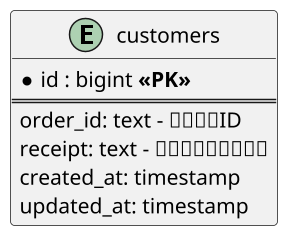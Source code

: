 @startuml test-server

skinparam DefaultFontName "Noto Sans"
skinparam Dpi 144

entity "customers" {
*id : bigint **<<PK>>**
==
order_id: text - オーダーID
receipt: text - 決済レシートデータ
created_at: timestamp
updated_at: timestamp
}

@enduml